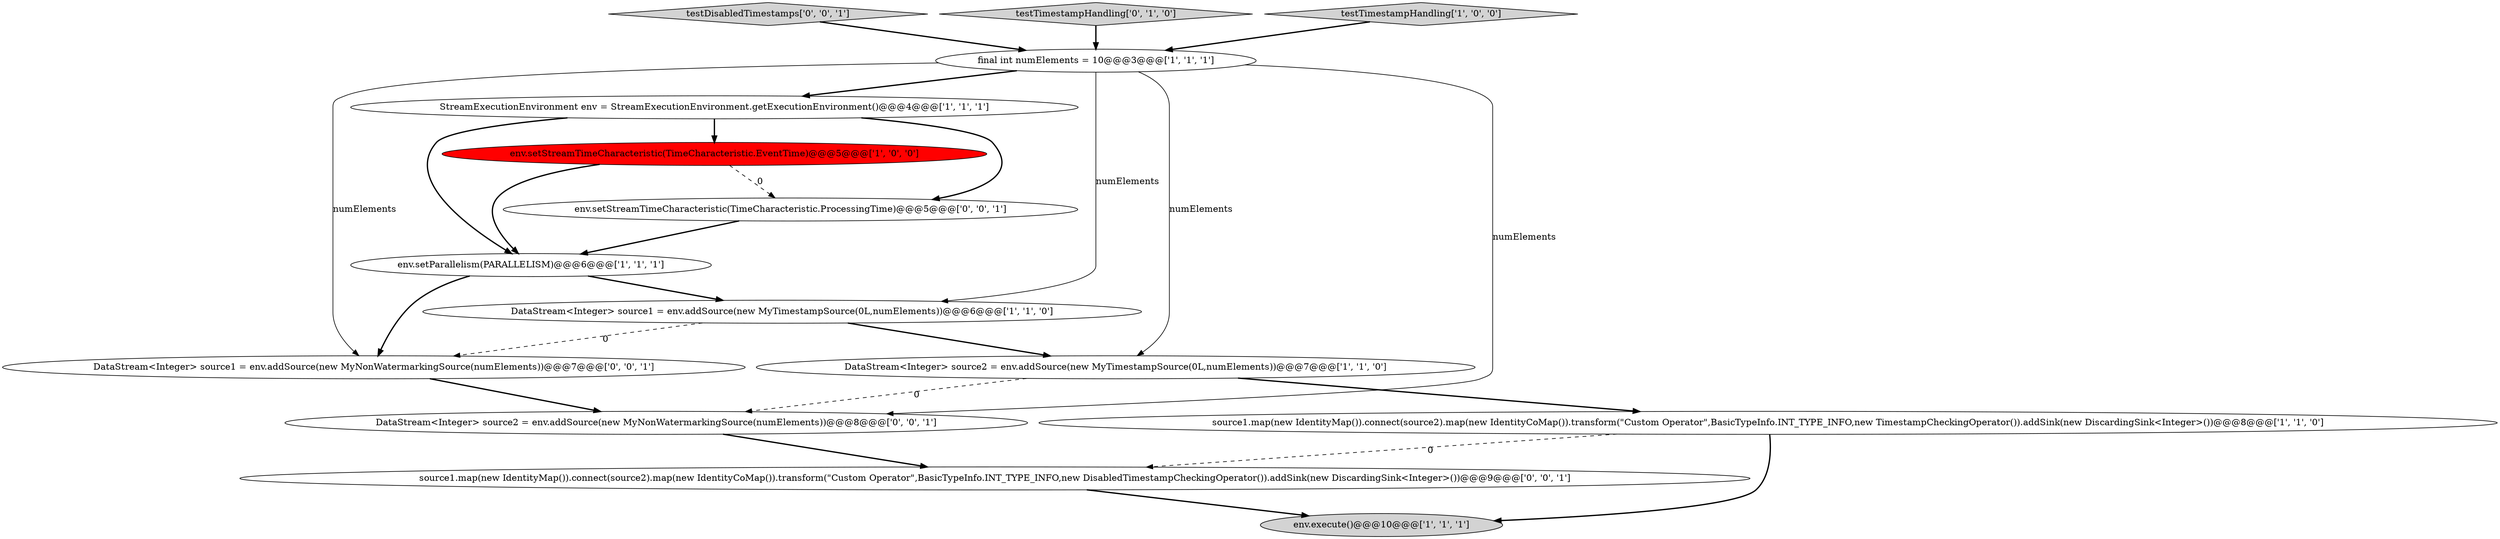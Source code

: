 digraph {
12 [style = filled, label = "testDisabledTimestamps['0', '0', '1']", fillcolor = lightgray, shape = diamond image = "AAA0AAABBB3BBB"];
11 [style = filled, label = "DataStream<Integer> source2 = env.addSource(new MyNonWatermarkingSource(numElements))@@@8@@@['0', '0', '1']", fillcolor = white, shape = ellipse image = "AAA0AAABBB3BBB"];
10 [style = filled, label = "DataStream<Integer> source1 = env.addSource(new MyNonWatermarkingSource(numElements))@@@7@@@['0', '0', '1']", fillcolor = white, shape = ellipse image = "AAA0AAABBB3BBB"];
9 [style = filled, label = "testTimestampHandling['0', '1', '0']", fillcolor = lightgray, shape = diamond image = "AAA0AAABBB2BBB"];
13 [style = filled, label = "env.setStreamTimeCharacteristic(TimeCharacteristic.ProcessingTime)@@@5@@@['0', '0', '1']", fillcolor = white, shape = ellipse image = "AAA0AAABBB3BBB"];
1 [style = filled, label = "DataStream<Integer> source1 = env.addSource(new MyTimestampSource(0L,numElements))@@@6@@@['1', '1', '0']", fillcolor = white, shape = ellipse image = "AAA0AAABBB1BBB"];
14 [style = filled, label = "source1.map(new IdentityMap()).connect(source2).map(new IdentityCoMap()).transform(\"Custom Operator\",BasicTypeInfo.INT_TYPE_INFO,new DisabledTimestampCheckingOperator()).addSink(new DiscardingSink<Integer>())@@@9@@@['0', '0', '1']", fillcolor = white, shape = ellipse image = "AAA0AAABBB3BBB"];
4 [style = filled, label = "source1.map(new IdentityMap()).connect(source2).map(new IdentityCoMap()).transform(\"Custom Operator\",BasicTypeInfo.INT_TYPE_INFO,new TimestampCheckingOperator()).addSink(new DiscardingSink<Integer>())@@@8@@@['1', '1', '0']", fillcolor = white, shape = ellipse image = "AAA0AAABBB1BBB"];
5 [style = filled, label = "env.setParallelism(PARALLELISM)@@@6@@@['1', '1', '1']", fillcolor = white, shape = ellipse image = "AAA0AAABBB1BBB"];
2 [style = filled, label = "env.execute()@@@10@@@['1', '1', '1']", fillcolor = lightgray, shape = ellipse image = "AAA0AAABBB1BBB"];
3 [style = filled, label = "final int numElements = 10@@@3@@@['1', '1', '1']", fillcolor = white, shape = ellipse image = "AAA0AAABBB1BBB"];
6 [style = filled, label = "testTimestampHandling['1', '0', '0']", fillcolor = lightgray, shape = diamond image = "AAA0AAABBB1BBB"];
7 [style = filled, label = "StreamExecutionEnvironment env = StreamExecutionEnvironment.getExecutionEnvironment()@@@4@@@['1', '1', '1']", fillcolor = white, shape = ellipse image = "AAA0AAABBB1BBB"];
0 [style = filled, label = "DataStream<Integer> source2 = env.addSource(new MyTimestampSource(0L,numElements))@@@7@@@['1', '1', '0']", fillcolor = white, shape = ellipse image = "AAA0AAABBB1BBB"];
8 [style = filled, label = "env.setStreamTimeCharacteristic(TimeCharacteristic.EventTime)@@@5@@@['1', '0', '0']", fillcolor = red, shape = ellipse image = "AAA1AAABBB1BBB"];
7->13 [style = bold, label=""];
6->3 [style = bold, label=""];
5->10 [style = bold, label=""];
11->14 [style = bold, label=""];
3->1 [style = solid, label="numElements"];
0->11 [style = dashed, label="0"];
1->0 [style = bold, label=""];
4->2 [style = bold, label=""];
1->10 [style = dashed, label="0"];
7->8 [style = bold, label=""];
8->13 [style = dashed, label="0"];
3->10 [style = solid, label="numElements"];
5->1 [style = bold, label=""];
3->0 [style = solid, label="numElements"];
7->5 [style = bold, label=""];
8->5 [style = bold, label=""];
3->7 [style = bold, label=""];
0->4 [style = bold, label=""];
13->5 [style = bold, label=""];
9->3 [style = bold, label=""];
3->11 [style = solid, label="numElements"];
14->2 [style = bold, label=""];
12->3 [style = bold, label=""];
4->14 [style = dashed, label="0"];
10->11 [style = bold, label=""];
}
